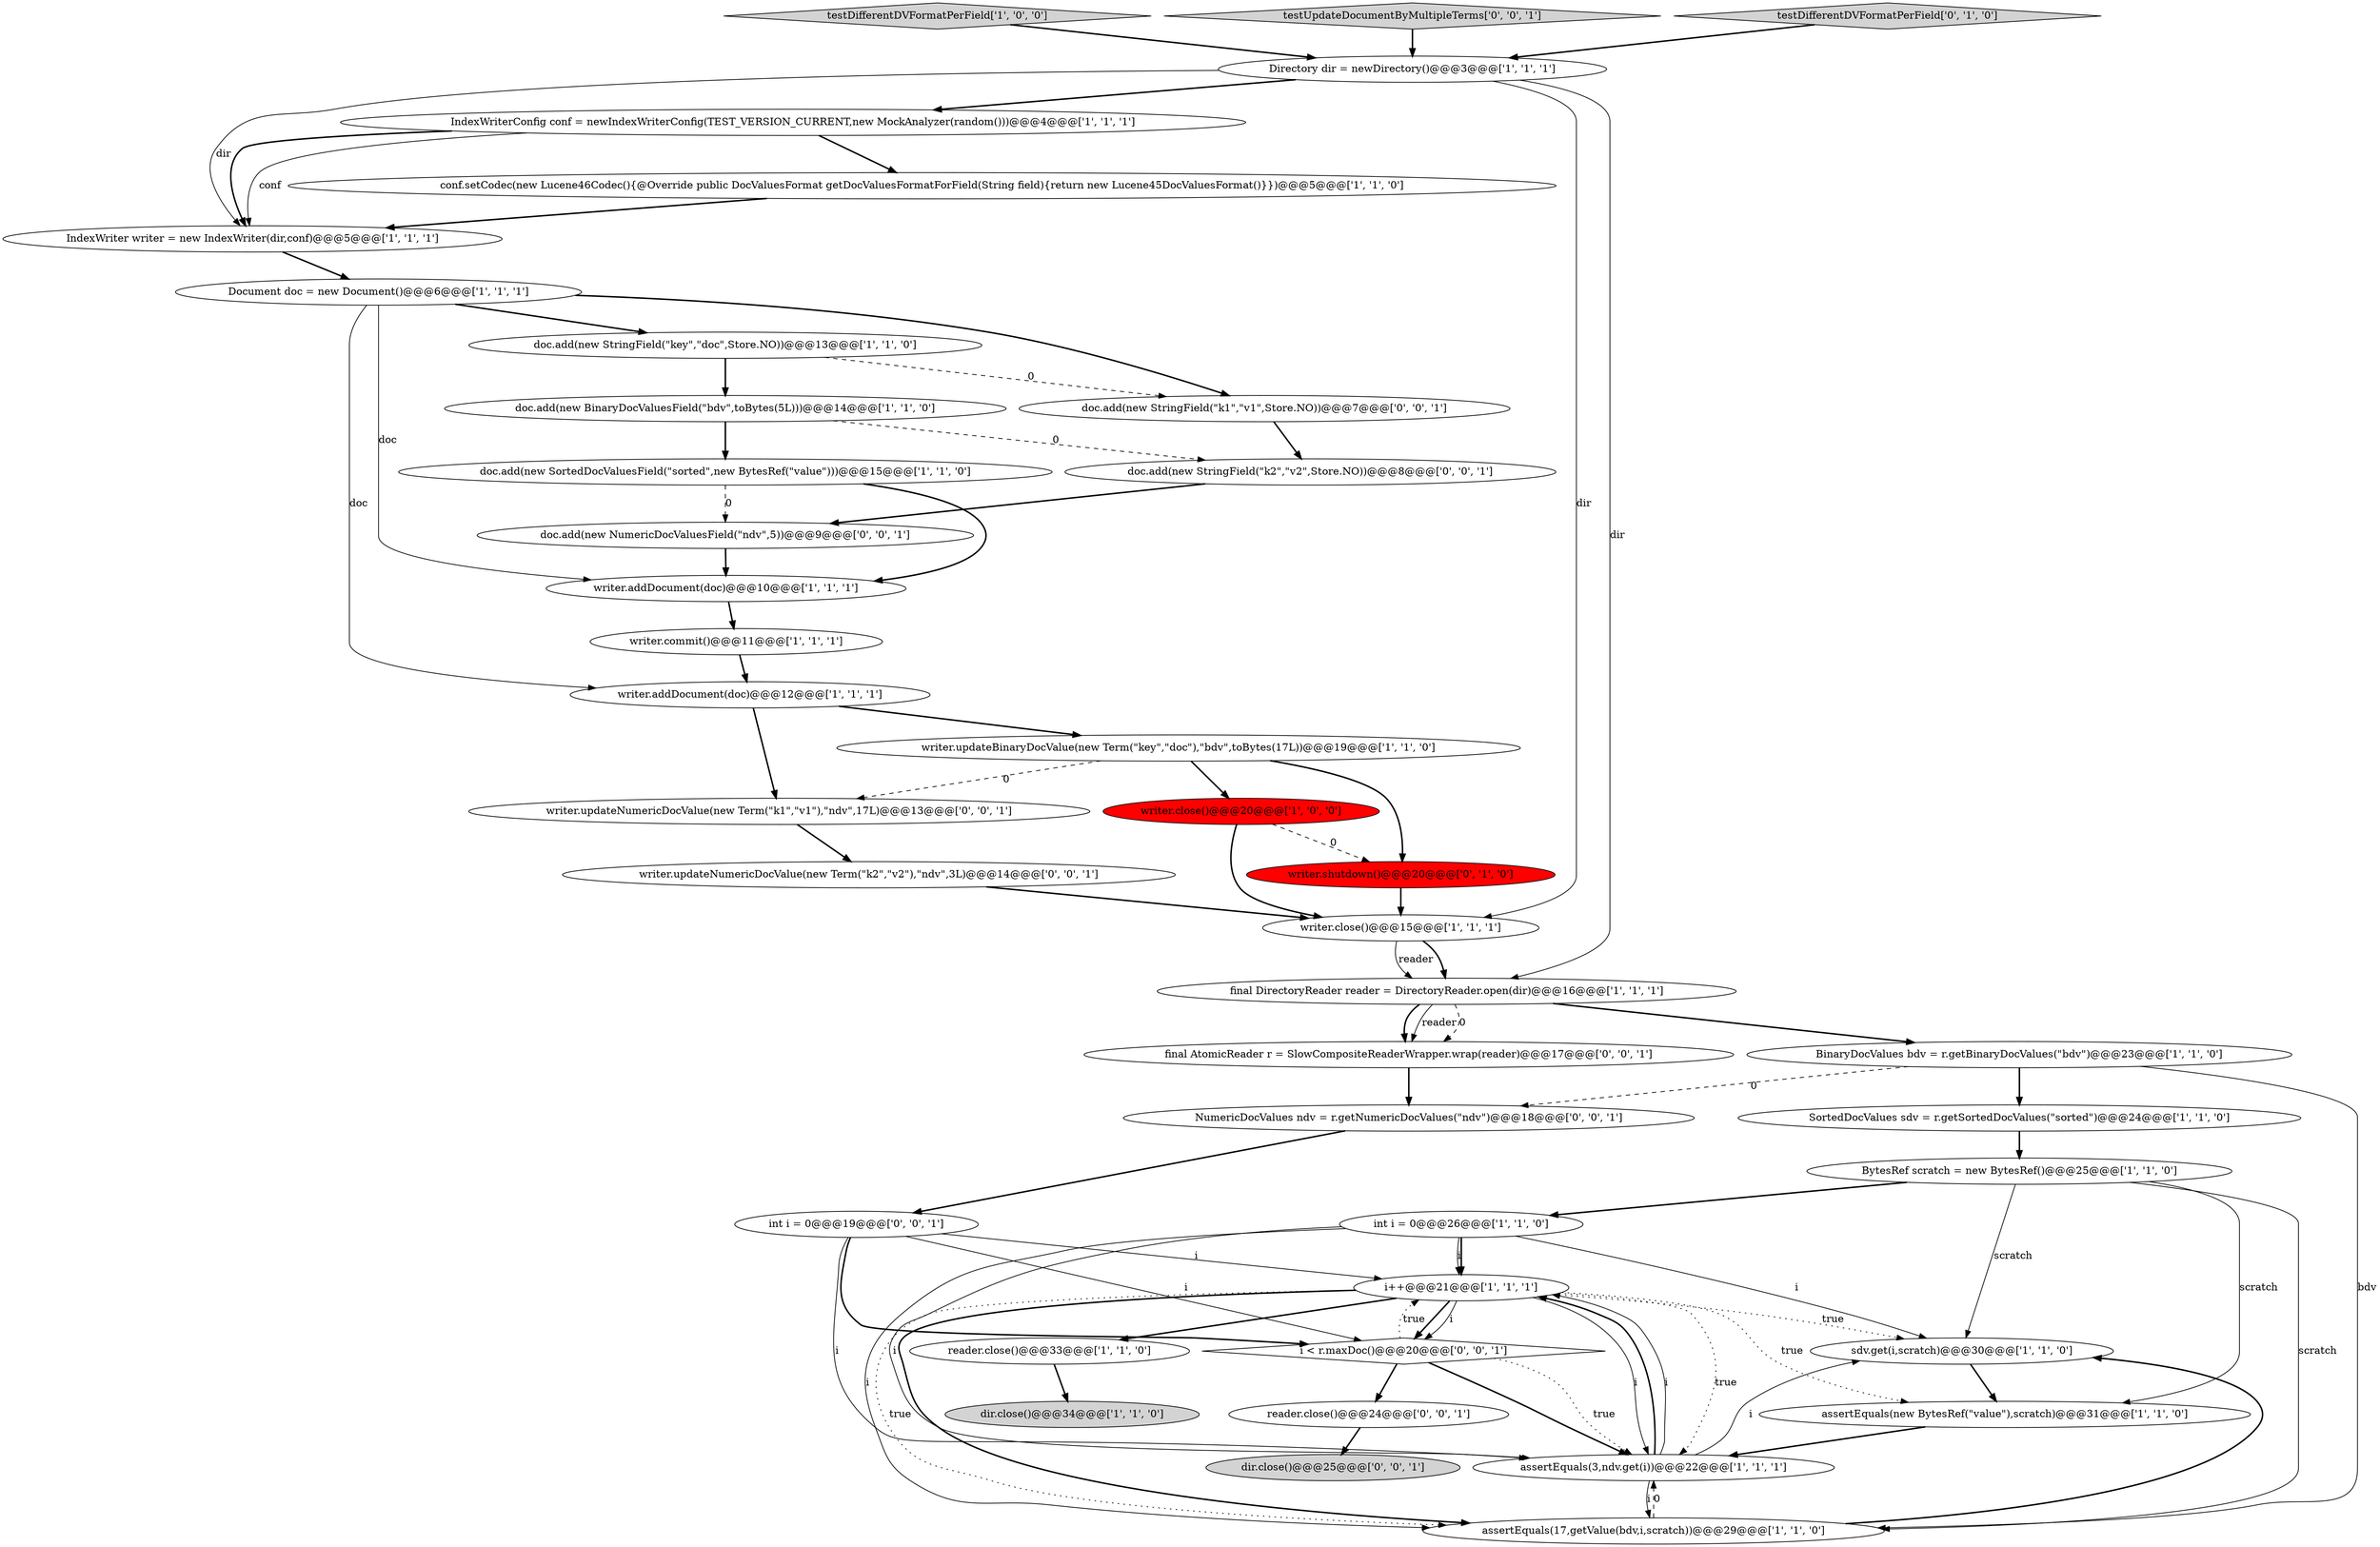 digraph {
37 [style = filled, label = "doc.add(new NumericDocValuesField(\"ndv\",5))@@@9@@@['0', '0', '1']", fillcolor = white, shape = ellipse image = "AAA0AAABBB3BBB"];
4 [style = filled, label = "reader.close()@@@33@@@['1', '1', '0']", fillcolor = white, shape = ellipse image = "AAA0AAABBB1BBB"];
40 [style = filled, label = "dir.close()@@@25@@@['0', '0', '1']", fillcolor = lightgray, shape = ellipse image = "AAA0AAABBB3BBB"];
38 [style = filled, label = "writer.updateNumericDocValue(new Term(\"k1\",\"v1\"),\"ndv\",17L)@@@13@@@['0', '0', '1']", fillcolor = white, shape = ellipse image = "AAA0AAABBB3BBB"];
6 [style = filled, label = "writer.addDocument(doc)@@@10@@@['1', '1', '1']", fillcolor = white, shape = ellipse image = "AAA0AAABBB1BBB"];
29 [style = filled, label = "NumericDocValues ndv = r.getNumericDocValues(\"ndv\")@@@18@@@['0', '0', '1']", fillcolor = white, shape = ellipse image = "AAA0AAABBB3BBB"];
2 [style = filled, label = "dir.close()@@@34@@@['1', '1', '0']", fillcolor = lightgray, shape = ellipse image = "AAA0AAABBB1BBB"];
12 [style = filled, label = "sdv.get(i,scratch)@@@30@@@['1', '1', '0']", fillcolor = white, shape = ellipse image = "AAA0AAABBB1BBB"];
26 [style = filled, label = "conf.setCodec(new Lucene46Codec(){@Override public DocValuesFormat getDocValuesFormatForField(String field){return new Lucene45DocValuesFormat()}})@@@5@@@['1', '1', '0']", fillcolor = white, shape = ellipse image = "AAA0AAABBB1BBB"];
9 [style = filled, label = "testDifferentDVFormatPerField['1', '0', '0']", fillcolor = lightgray, shape = diamond image = "AAA0AAABBB1BBB"];
0 [style = filled, label = "i++@@@21@@@['1', '1', '1']", fillcolor = white, shape = ellipse image = "AAA0AAABBB1BBB"];
31 [style = filled, label = "i < r.maxDoc()@@@20@@@['0', '0', '1']", fillcolor = white, shape = diamond image = "AAA0AAABBB3BBB"];
17 [style = filled, label = "writer.close()@@@15@@@['1', '1', '1']", fillcolor = white, shape = ellipse image = "AAA0AAABBB1BBB"];
13 [style = filled, label = "BinaryDocValues bdv = r.getBinaryDocValues(\"bdv\")@@@23@@@['1', '1', '0']", fillcolor = white, shape = ellipse image = "AAA0AAABBB1BBB"];
10 [style = filled, label = "SortedDocValues sdv = r.getSortedDocValues(\"sorted\")@@@24@@@['1', '1', '0']", fillcolor = white, shape = ellipse image = "AAA0AAABBB1BBB"];
11 [style = filled, label = "BytesRef scratch = new BytesRef()@@@25@@@['1', '1', '0']", fillcolor = white, shape = ellipse image = "AAA0AAABBB1BBB"];
19 [style = filled, label = "writer.commit()@@@11@@@['1', '1', '1']", fillcolor = white, shape = ellipse image = "AAA0AAABBB1BBB"];
14 [style = filled, label = "doc.add(new SortedDocValuesField(\"sorted\",new BytesRef(\"value\")))@@@15@@@['1', '1', '0']", fillcolor = white, shape = ellipse image = "AAA0AAABBB1BBB"];
32 [style = filled, label = "int i = 0@@@19@@@['0', '0', '1']", fillcolor = white, shape = ellipse image = "AAA0AAABBB3BBB"];
5 [style = filled, label = "Document doc = new Document()@@@6@@@['1', '1', '1']", fillcolor = white, shape = ellipse image = "AAA0AAABBB1BBB"];
28 [style = filled, label = "writer.shutdown()@@@20@@@['0', '1', '0']", fillcolor = red, shape = ellipse image = "AAA1AAABBB2BBB"];
24 [style = filled, label = "int i = 0@@@26@@@['1', '1', '0']", fillcolor = white, shape = ellipse image = "AAA0AAABBB1BBB"];
39 [style = filled, label = "writer.updateNumericDocValue(new Term(\"k2\",\"v2\"),\"ndv\",3L)@@@14@@@['0', '0', '1']", fillcolor = white, shape = ellipse image = "AAA0AAABBB3BBB"];
15 [style = filled, label = "writer.close()@@@20@@@['1', '0', '0']", fillcolor = red, shape = ellipse image = "AAA1AAABBB1BBB"];
18 [style = filled, label = "assertEquals(3,ndv.get(i))@@@22@@@['1', '1', '1']", fillcolor = white, shape = ellipse image = "AAA0AAABBB1BBB"];
33 [style = filled, label = "reader.close()@@@24@@@['0', '0', '1']", fillcolor = white, shape = ellipse image = "AAA0AAABBB3BBB"];
30 [style = filled, label = "doc.add(new StringField(\"k1\",\"v1\",Store.NO))@@@7@@@['0', '0', '1']", fillcolor = white, shape = ellipse image = "AAA0AAABBB3BBB"];
25 [style = filled, label = "doc.add(new BinaryDocValuesField(\"bdv\",toBytes(5L)))@@@14@@@['1', '1', '0']", fillcolor = white, shape = ellipse image = "AAA0AAABBB1BBB"];
7 [style = filled, label = "doc.add(new StringField(\"key\",\"doc\",Store.NO))@@@13@@@['1', '1', '0']", fillcolor = white, shape = ellipse image = "AAA0AAABBB1BBB"];
20 [style = filled, label = "assertEquals(new BytesRef(\"value\"),scratch)@@@31@@@['1', '1', '0']", fillcolor = white, shape = ellipse image = "AAA0AAABBB1BBB"];
22 [style = filled, label = "writer.updateBinaryDocValue(new Term(\"key\",\"doc\"),\"bdv\",toBytes(17L))@@@19@@@['1', '1', '0']", fillcolor = white, shape = ellipse image = "AAA0AAABBB1BBB"];
35 [style = filled, label = "testUpdateDocumentByMultipleTerms['0', '0', '1']", fillcolor = lightgray, shape = diamond image = "AAA0AAABBB3BBB"];
27 [style = filled, label = "testDifferentDVFormatPerField['0', '1', '0']", fillcolor = lightgray, shape = diamond image = "AAA0AAABBB2BBB"];
34 [style = filled, label = "doc.add(new StringField(\"k2\",\"v2\",Store.NO))@@@8@@@['0', '0', '1']", fillcolor = white, shape = ellipse image = "AAA0AAABBB3BBB"];
1 [style = filled, label = "writer.addDocument(doc)@@@12@@@['1', '1', '1']", fillcolor = white, shape = ellipse image = "AAA0AAABBB1BBB"];
21 [style = filled, label = "Directory dir = newDirectory()@@@3@@@['1', '1', '1']", fillcolor = white, shape = ellipse image = "AAA0AAABBB1BBB"];
8 [style = filled, label = "assertEquals(17,getValue(bdv,i,scratch))@@@29@@@['1', '1', '0']", fillcolor = white, shape = ellipse image = "AAA0AAABBB1BBB"];
16 [style = filled, label = "IndexWriter writer = new IndexWriter(dir,conf)@@@5@@@['1', '1', '1']", fillcolor = white, shape = ellipse image = "AAA0AAABBB1BBB"];
23 [style = filled, label = "final DirectoryReader reader = DirectoryReader.open(dir)@@@16@@@['1', '1', '1']", fillcolor = white, shape = ellipse image = "AAA0AAABBB1BBB"];
3 [style = filled, label = "IndexWriterConfig conf = newIndexWriterConfig(TEST_VERSION_CURRENT,new MockAnalyzer(random()))@@@4@@@['1', '1', '1']", fillcolor = white, shape = ellipse image = "AAA0AAABBB1BBB"];
36 [style = filled, label = "final AtomicReader r = SlowCompositeReaderWrapper.wrap(reader)@@@17@@@['0', '0', '1']", fillcolor = white, shape = ellipse image = "AAA0AAABBB3BBB"];
0->12 [style = dotted, label="true"];
22->15 [style = bold, label=""];
0->18 [style = solid, label="i"];
36->29 [style = bold, label=""];
25->14 [style = bold, label=""];
3->16 [style = bold, label=""];
38->39 [style = bold, label=""];
19->1 [style = bold, label=""];
15->17 [style = bold, label=""];
11->20 [style = solid, label="scratch"];
5->1 [style = solid, label="doc"];
23->13 [style = bold, label=""];
0->8 [style = bold, label=""];
9->21 [style = bold, label=""];
22->38 [style = dashed, label="0"];
23->36 [style = bold, label=""];
5->30 [style = bold, label=""];
18->0 [style = bold, label=""];
1->38 [style = bold, label=""];
21->3 [style = bold, label=""];
10->11 [style = bold, label=""];
15->28 [style = dashed, label="0"];
25->34 [style = dashed, label="0"];
24->0 [style = bold, label=""];
13->29 [style = dashed, label="0"];
24->18 [style = solid, label="i"];
30->34 [style = bold, label=""];
24->8 [style = solid, label="i"];
4->2 [style = bold, label=""];
35->21 [style = bold, label=""];
0->8 [style = dotted, label="true"];
20->18 [style = bold, label=""];
26->16 [style = bold, label=""];
21->16 [style = solid, label="dir"];
24->12 [style = solid, label="i"];
5->6 [style = solid, label="doc"];
32->18 [style = solid, label="i"];
29->32 [style = bold, label=""];
31->33 [style = bold, label=""];
32->0 [style = solid, label="i"];
5->7 [style = bold, label=""];
8->18 [style = dashed, label="0"];
14->6 [style = bold, label=""];
32->31 [style = bold, label=""];
0->31 [style = bold, label=""];
18->8 [style = solid, label="i"];
13->10 [style = bold, label=""];
14->37 [style = dashed, label="0"];
3->16 [style = solid, label="conf"];
21->23 [style = solid, label="dir"];
0->18 [style = dotted, label="true"];
13->8 [style = solid, label="bdv"];
3->26 [style = bold, label=""];
12->20 [style = bold, label=""];
22->28 [style = bold, label=""];
11->24 [style = bold, label=""];
31->0 [style = dotted, label="true"];
31->18 [style = dotted, label="true"];
17->23 [style = bold, label=""];
21->17 [style = solid, label="dir"];
32->31 [style = solid, label="i"];
39->17 [style = bold, label=""];
11->8 [style = solid, label="scratch"];
16->5 [style = bold, label=""];
28->17 [style = bold, label=""];
27->21 [style = bold, label=""];
8->12 [style = bold, label=""];
0->31 [style = solid, label="i"];
24->0 [style = solid, label="i"];
18->12 [style = solid, label="i"];
23->36 [style = solid, label="reader"];
18->0 [style = solid, label="i"];
0->20 [style = dotted, label="true"];
31->18 [style = bold, label=""];
6->19 [style = bold, label=""];
37->6 [style = bold, label=""];
11->12 [style = solid, label="scratch"];
1->22 [style = bold, label=""];
23->36 [style = dashed, label="0"];
17->23 [style = solid, label="reader"];
33->40 [style = bold, label=""];
34->37 [style = bold, label=""];
0->4 [style = bold, label=""];
7->30 [style = dashed, label="0"];
7->25 [style = bold, label=""];
}
